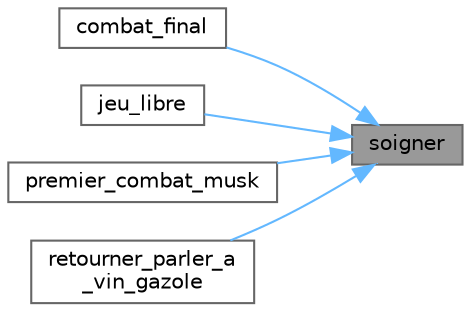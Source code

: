 digraph "soigner"
{
 // LATEX_PDF_SIZE
  bgcolor="transparent";
  edge [fontname=Helvetica,fontsize=10,labelfontname=Helvetica,labelfontsize=10];
  node [fontname=Helvetica,fontsize=10,shape=box,height=0.2,width=0.4];
  rankdir="RL";
  Node1 [id="Node000001",label="soigner",height=0.2,width=0.4,color="gray40", fillcolor="grey60", style="filled", fontcolor="black",tooltip="Restaure entièrement la santé et les objets du joueur et sauvegarde la partie."];
  Node1 -> Node2 [id="edge1_Node000001_Node000002",dir="back",color="steelblue1",style="solid",tooltip=" "];
  Node2 [id="Node000002",label="combat_final",height=0.2,width=0.4,color="grey40", fillcolor="white", style="filled",URL="$pointDePassage_8c.html#ade398b595e60d698c8c259edf2f8252a",tooltip="Gère les interactions finales avec les PNJs \"Vin Gazole\" et \"Iron Musk\", incluant dialogues,..."];
  Node1 -> Node3 [id="edge2_Node000001_Node000003",dir="back",color="steelblue1",style="solid",tooltip=" "];
  Node3 [id="Node000003",label="jeu_libre",height=0.2,width=0.4,color="grey40", fillcolor="white", style="filled",URL="$pointDePassage_8c.html#a8b046624f60128f2fcf2978bf527e40d",tooltip="Gère l'interaction avec le PNJ \"Vin Gazole\" en mode jeu libre, permettant soins et dialogues répétés."];
  Node1 -> Node4 [id="edge3_Node000001_Node000004",dir="back",color="steelblue1",style="solid",tooltip=" "];
  Node4 [id="Node000004",label="premier_combat_musk",height=0.2,width=0.4,color="grey40", fillcolor="white", style="filled",URL="$pointDePassage_8c.html#a9ed15a581ba87d71ad2d85b8649075da",tooltip="Gère l'interaction du joueur avec les PNJs \"Vin Gazole 2\" et \"Iron Musk\", incluant dialogues,..."];
  Node1 -> Node5 [id="edge4_Node000001_Node000005",dir="back",color="steelblue1",style="solid",tooltip=" "];
  Node5 [id="Node000005",label="retourner_parler_a\l_vin_gazole",height=0.2,width=0.4,color="grey40", fillcolor="white", style="filled",URL="$pointDePassage_8c.html#a7ec67454376236ff74521e75806f1f8b",tooltip="Gère la seconde interaction du joueur avec le PNJ \"Vin Gazole\", incluant dialogues,..."];
}
